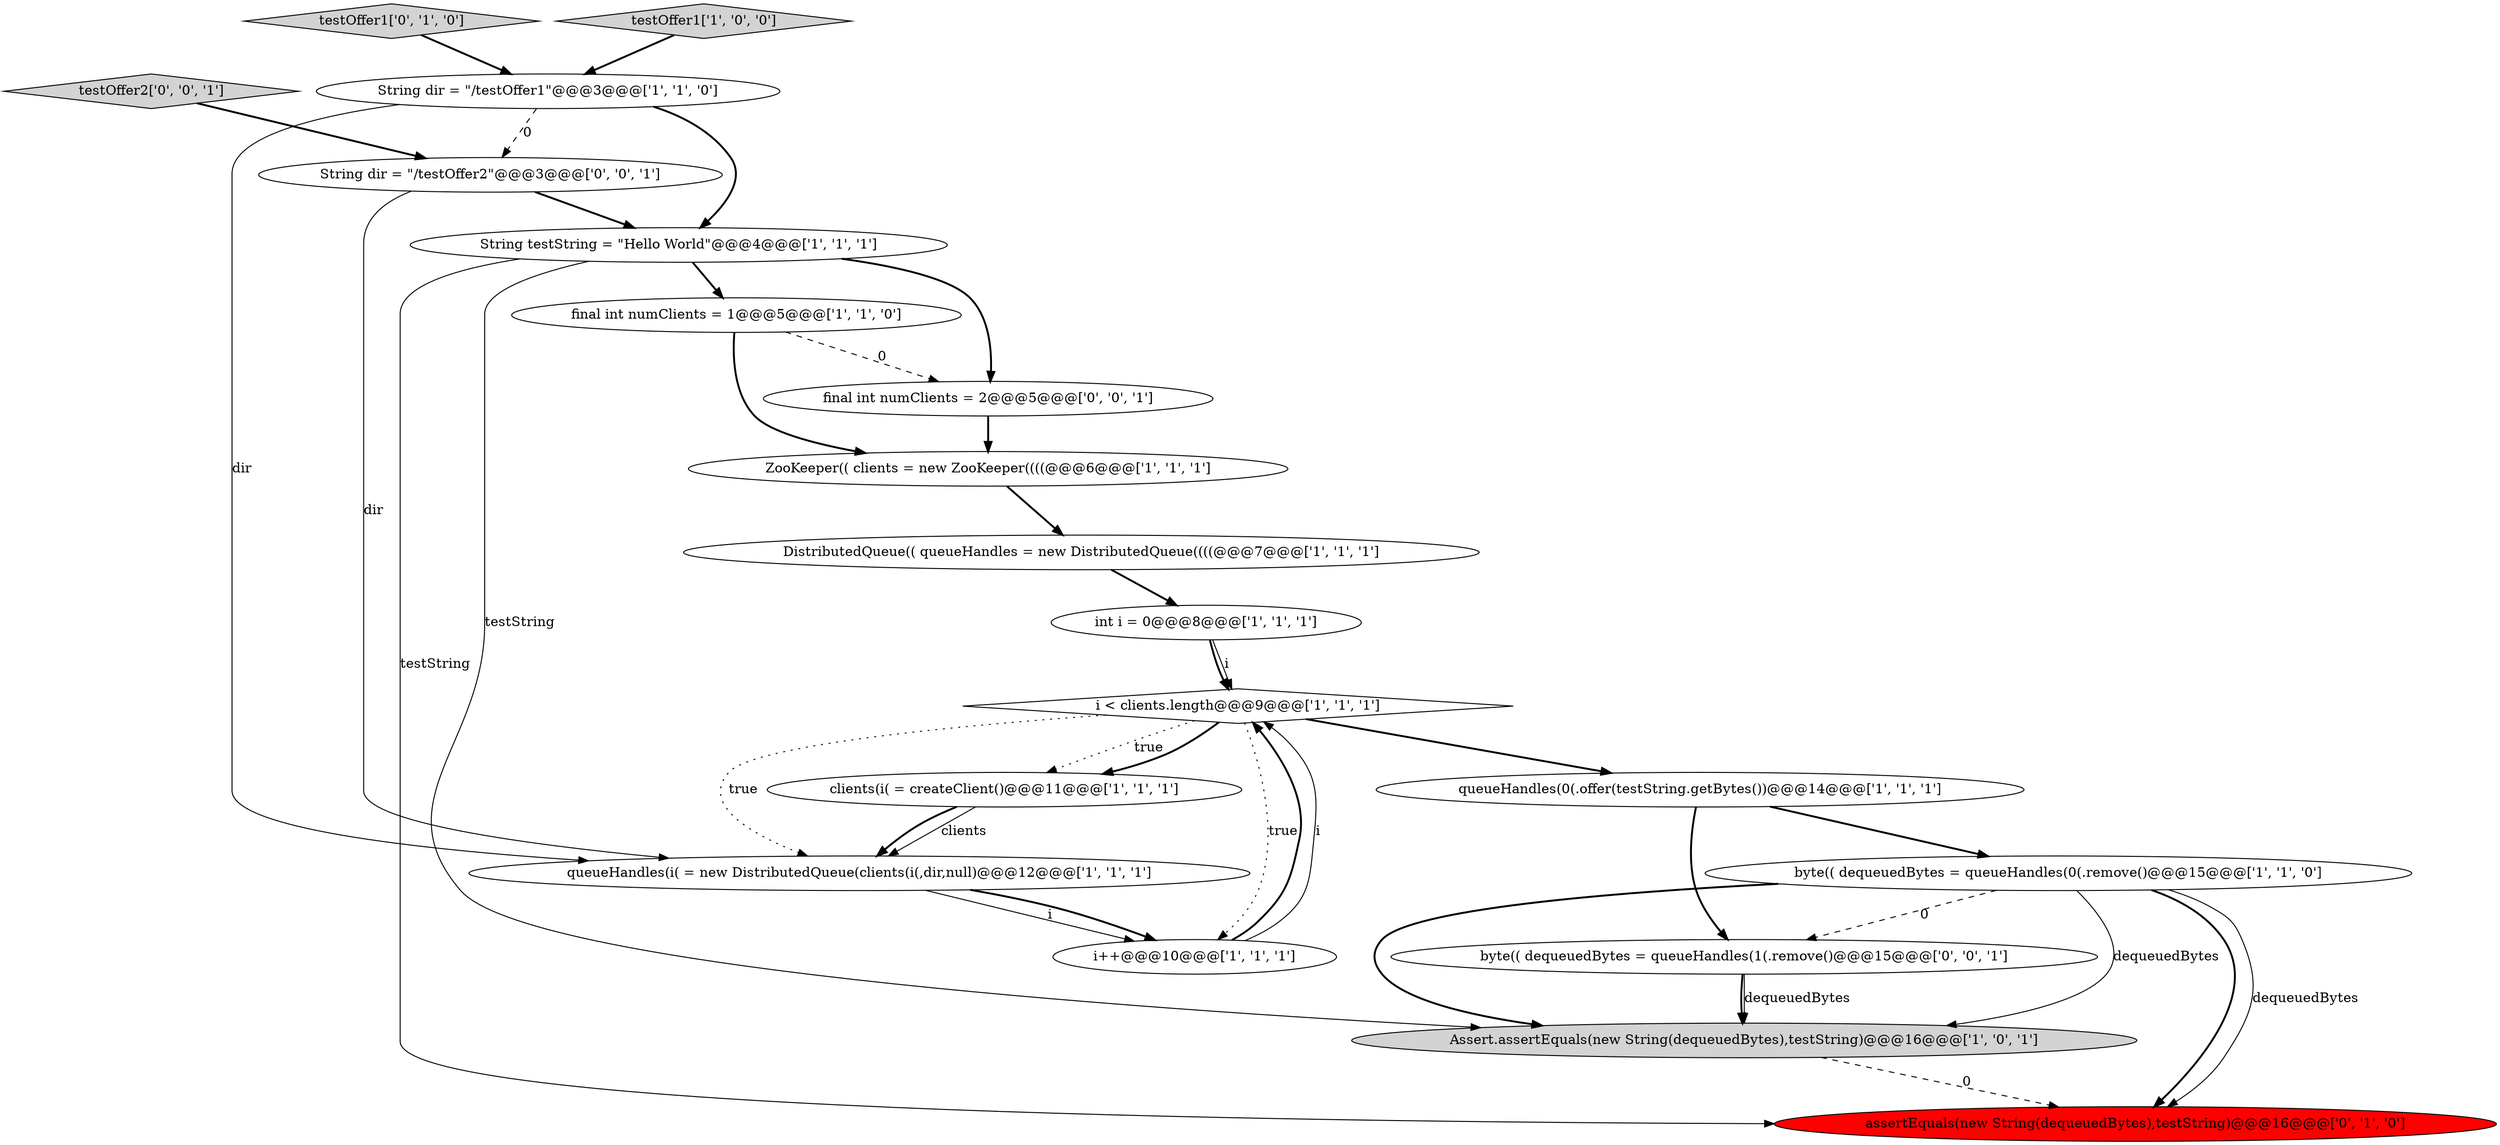 digraph {
9 [style = filled, label = "queueHandles(0(.offer(testString.getBytes())@@@14@@@['1', '1', '1']", fillcolor = white, shape = ellipse image = "AAA0AAABBB1BBB"];
15 [style = filled, label = "testOffer1['0', '1', '0']", fillcolor = lightgray, shape = diamond image = "AAA0AAABBB2BBB"];
18 [style = filled, label = "byte(( dequeuedBytes = queueHandles(1(.remove()@@@15@@@['0', '0', '1']", fillcolor = white, shape = ellipse image = "AAA0AAABBB3BBB"];
0 [style = filled, label = "byte(( dequeuedBytes = queueHandles(0(.remove()@@@15@@@['1', '1', '0']", fillcolor = white, shape = ellipse image = "AAA0AAABBB1BBB"];
11 [style = filled, label = "String dir = \"/testOffer1\"@@@3@@@['1', '1', '0']", fillcolor = white, shape = ellipse image = "AAA0AAABBB1BBB"];
3 [style = filled, label = "queueHandles(i( = new DistributedQueue(clients(i(,dir,null)@@@12@@@['1', '1', '1']", fillcolor = white, shape = ellipse image = "AAA0AAABBB1BBB"];
4 [style = filled, label = "int i = 0@@@8@@@['1', '1', '1']", fillcolor = white, shape = ellipse image = "AAA0AAABBB1BBB"];
12 [style = filled, label = "String testString = \"Hello World\"@@@4@@@['1', '1', '1']", fillcolor = white, shape = ellipse image = "AAA0AAABBB1BBB"];
5 [style = filled, label = "final int numClients = 1@@@5@@@['1', '1', '0']", fillcolor = white, shape = ellipse image = "AAA0AAABBB1BBB"];
13 [style = filled, label = "i++@@@10@@@['1', '1', '1']", fillcolor = white, shape = ellipse image = "AAA0AAABBB1BBB"];
19 [style = filled, label = "final int numClients = 2@@@5@@@['0', '0', '1']", fillcolor = white, shape = ellipse image = "AAA0AAABBB3BBB"];
1 [style = filled, label = "clients(i( = createClient()@@@11@@@['1', '1', '1']", fillcolor = white, shape = ellipse image = "AAA0AAABBB1BBB"];
6 [style = filled, label = "i < clients.length@@@9@@@['1', '1', '1']", fillcolor = white, shape = diamond image = "AAA0AAABBB1BBB"];
16 [style = filled, label = "String dir = \"/testOffer2\"@@@3@@@['0', '0', '1']", fillcolor = white, shape = ellipse image = "AAA0AAABBB3BBB"];
7 [style = filled, label = "testOffer1['1', '0', '0']", fillcolor = lightgray, shape = diamond image = "AAA0AAABBB1BBB"];
8 [style = filled, label = "ZooKeeper(( clients = new ZooKeeper((((@@@6@@@['1', '1', '1']", fillcolor = white, shape = ellipse image = "AAA0AAABBB1BBB"];
17 [style = filled, label = "testOffer2['0', '0', '1']", fillcolor = lightgray, shape = diamond image = "AAA0AAABBB3BBB"];
14 [style = filled, label = "assertEquals(new String(dequeuedBytes),testString)@@@16@@@['0', '1', '0']", fillcolor = red, shape = ellipse image = "AAA1AAABBB2BBB"];
10 [style = filled, label = "Assert.assertEquals(new String(dequeuedBytes),testString)@@@16@@@['1', '0', '1']", fillcolor = lightgray, shape = ellipse image = "AAA0AAABBB1BBB"];
2 [style = filled, label = "DistributedQueue(( queueHandles = new DistributedQueue((((@@@7@@@['1', '1', '1']", fillcolor = white, shape = ellipse image = "AAA0AAABBB1BBB"];
5->8 [style = bold, label=""];
1->3 [style = solid, label="clients"];
7->11 [style = bold, label=""];
12->5 [style = bold, label=""];
9->0 [style = bold, label=""];
4->6 [style = bold, label=""];
11->16 [style = dashed, label="0"];
6->13 [style = dotted, label="true"];
6->1 [style = dotted, label="true"];
1->3 [style = bold, label=""];
11->12 [style = bold, label=""];
2->4 [style = bold, label=""];
3->13 [style = solid, label="i"];
19->8 [style = bold, label=""];
4->6 [style = solid, label="i"];
6->1 [style = bold, label=""];
16->3 [style = solid, label="dir"];
0->10 [style = bold, label=""];
0->14 [style = bold, label=""];
9->18 [style = bold, label=""];
15->11 [style = bold, label=""];
18->10 [style = bold, label=""];
8->2 [style = bold, label=""];
18->10 [style = solid, label="dequeuedBytes"];
12->14 [style = solid, label="testString"];
0->10 [style = solid, label="dequeuedBytes"];
3->13 [style = bold, label=""];
0->14 [style = solid, label="dequeuedBytes"];
0->18 [style = dashed, label="0"];
12->10 [style = solid, label="testString"];
13->6 [style = bold, label=""];
6->9 [style = bold, label=""];
12->19 [style = bold, label=""];
6->3 [style = dotted, label="true"];
5->19 [style = dashed, label="0"];
11->3 [style = solid, label="dir"];
16->12 [style = bold, label=""];
10->14 [style = dashed, label="0"];
17->16 [style = bold, label=""];
13->6 [style = solid, label="i"];
}

